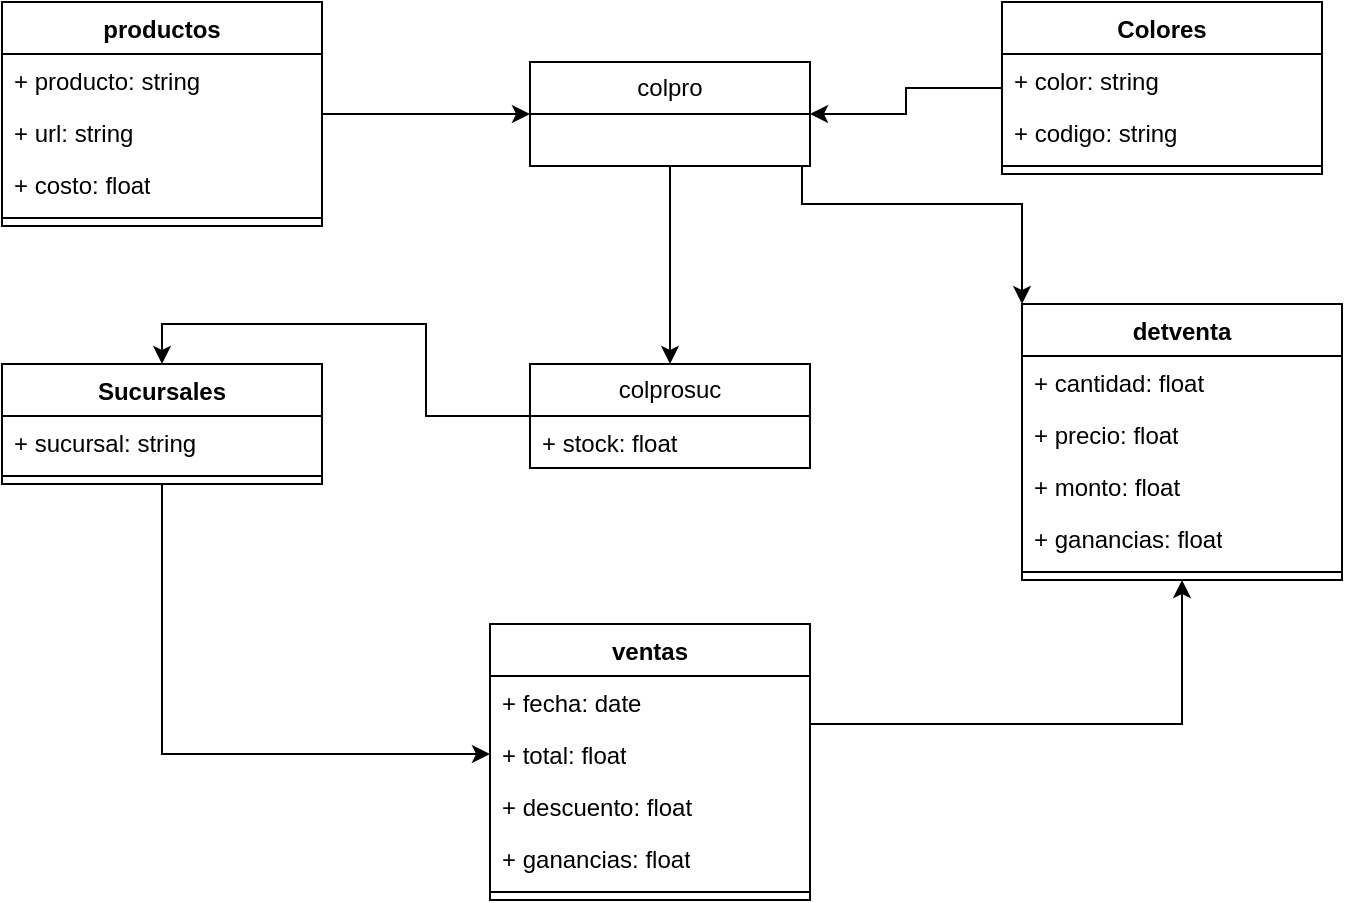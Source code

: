 <mxfile version="28.0.6">
  <diagram name="Página-1" id="yrEQiUfCJB0dj0Ck-jSb">
    <mxGraphModel dx="426" dy="504" grid="1" gridSize="10" guides="1" tooltips="1" connect="1" arrows="1" fold="1" page="1" pageScale="1" pageWidth="827" pageHeight="1169" math="0" shadow="0">
      <root>
        <mxCell id="0" />
        <mxCell id="1" parent="0" />
        <mxCell id="V-MaUpo9ttf3oiVwxcNZ-21" style="edgeStyle=orthogonalEdgeStyle;rounded=0;orthogonalLoop=1;jettySize=auto;html=1;entryX=0;entryY=0.5;entryDx=0;entryDy=0;" edge="1" parent="1" source="V-MaUpo9ttf3oiVwxcNZ-1" target="V-MaUpo9ttf3oiVwxcNZ-17">
          <mxGeometry relative="1" as="geometry" />
        </mxCell>
        <mxCell id="V-MaUpo9ttf3oiVwxcNZ-1" value="productos" style="swimlane;fontStyle=1;align=center;verticalAlign=top;childLayout=stackLayout;horizontal=1;startSize=26;horizontalStack=0;resizeParent=1;resizeParentMax=0;resizeLast=0;collapsible=1;marginBottom=0;whiteSpace=wrap;html=1;" vertex="1" parent="1">
          <mxGeometry x="10" y="169" width="160" height="112" as="geometry" />
        </mxCell>
        <mxCell id="V-MaUpo9ttf3oiVwxcNZ-2" value="+ producto: string" style="text;strokeColor=none;fillColor=none;align=left;verticalAlign=top;spacingLeft=4;spacingRight=4;overflow=hidden;rotatable=0;points=[[0,0.5],[1,0.5]];portConstraint=eastwest;whiteSpace=wrap;html=1;" vertex="1" parent="V-MaUpo9ttf3oiVwxcNZ-1">
          <mxGeometry y="26" width="160" height="26" as="geometry" />
        </mxCell>
        <mxCell id="V-MaUpo9ttf3oiVwxcNZ-40" value="+ url: string" style="text;strokeColor=none;fillColor=none;align=left;verticalAlign=top;spacingLeft=4;spacingRight=4;overflow=hidden;rotatable=0;points=[[0,0.5],[1,0.5]];portConstraint=eastwest;whiteSpace=wrap;html=1;" vertex="1" parent="V-MaUpo9ttf3oiVwxcNZ-1">
          <mxGeometry y="52" width="160" height="26" as="geometry" />
        </mxCell>
        <mxCell id="V-MaUpo9ttf3oiVwxcNZ-5" value="+ costo: float" style="text;strokeColor=none;fillColor=none;align=left;verticalAlign=top;spacingLeft=4;spacingRight=4;overflow=hidden;rotatable=0;points=[[0,0.5],[1,0.5]];portConstraint=eastwest;whiteSpace=wrap;html=1;" vertex="1" parent="V-MaUpo9ttf3oiVwxcNZ-1">
          <mxGeometry y="78" width="160" height="26" as="geometry" />
        </mxCell>
        <mxCell id="V-MaUpo9ttf3oiVwxcNZ-3" value="" style="line;strokeWidth=1;fillColor=none;align=left;verticalAlign=middle;spacingTop=-1;spacingLeft=3;spacingRight=3;rotatable=0;labelPosition=right;points=[];portConstraint=eastwest;strokeColor=inherit;" vertex="1" parent="V-MaUpo9ttf3oiVwxcNZ-1">
          <mxGeometry y="104" width="160" height="8" as="geometry" />
        </mxCell>
        <mxCell id="V-MaUpo9ttf3oiVwxcNZ-22" style="edgeStyle=orthogonalEdgeStyle;rounded=0;orthogonalLoop=1;jettySize=auto;html=1;entryX=1;entryY=0.5;entryDx=0;entryDy=0;" edge="1" parent="1" source="V-MaUpo9ttf3oiVwxcNZ-6" target="V-MaUpo9ttf3oiVwxcNZ-17">
          <mxGeometry relative="1" as="geometry" />
        </mxCell>
        <mxCell id="V-MaUpo9ttf3oiVwxcNZ-6" value="Colores" style="swimlane;fontStyle=1;align=center;verticalAlign=top;childLayout=stackLayout;horizontal=1;startSize=26;horizontalStack=0;resizeParent=1;resizeParentMax=0;resizeLast=0;collapsible=1;marginBottom=0;whiteSpace=wrap;html=1;" vertex="1" parent="1">
          <mxGeometry x="510" y="169" width="160" height="86" as="geometry" />
        </mxCell>
        <mxCell id="V-MaUpo9ttf3oiVwxcNZ-7" value="+ color: string" style="text;strokeColor=none;fillColor=none;align=left;verticalAlign=top;spacingLeft=4;spacingRight=4;overflow=hidden;rotatable=0;points=[[0,0.5],[1,0.5]];portConstraint=eastwest;whiteSpace=wrap;html=1;" vertex="1" parent="V-MaUpo9ttf3oiVwxcNZ-6">
          <mxGeometry y="26" width="160" height="26" as="geometry" />
        </mxCell>
        <mxCell id="V-MaUpo9ttf3oiVwxcNZ-10" value="+ codigo: string" style="text;strokeColor=none;fillColor=none;align=left;verticalAlign=top;spacingLeft=4;spacingRight=4;overflow=hidden;rotatable=0;points=[[0,0.5],[1,0.5]];portConstraint=eastwest;whiteSpace=wrap;html=1;" vertex="1" parent="V-MaUpo9ttf3oiVwxcNZ-6">
          <mxGeometry y="52" width="160" height="26" as="geometry" />
        </mxCell>
        <mxCell id="V-MaUpo9ttf3oiVwxcNZ-8" value="" style="line;strokeWidth=1;fillColor=none;align=left;verticalAlign=middle;spacingTop=-1;spacingLeft=3;spacingRight=3;rotatable=0;labelPosition=right;points=[];portConstraint=eastwest;strokeColor=inherit;" vertex="1" parent="V-MaUpo9ttf3oiVwxcNZ-6">
          <mxGeometry y="78" width="160" height="8" as="geometry" />
        </mxCell>
        <mxCell id="V-MaUpo9ttf3oiVwxcNZ-31" style="edgeStyle=orthogonalEdgeStyle;rounded=0;orthogonalLoop=1;jettySize=auto;html=1;entryX=0.5;entryY=0;entryDx=0;entryDy=0;" edge="1" parent="1" source="V-MaUpo9ttf3oiVwxcNZ-17" target="V-MaUpo9ttf3oiVwxcNZ-27">
          <mxGeometry relative="1" as="geometry" />
        </mxCell>
        <mxCell id="V-MaUpo9ttf3oiVwxcNZ-48" style="edgeStyle=orthogonalEdgeStyle;rounded=0;orthogonalLoop=1;jettySize=auto;html=1;entryX=0;entryY=0;entryDx=0;entryDy=0;" edge="1" parent="1" source="V-MaUpo9ttf3oiVwxcNZ-17" target="V-MaUpo9ttf3oiVwxcNZ-41">
          <mxGeometry relative="1" as="geometry">
            <Array as="points">
              <mxPoint x="410" y="270" />
              <mxPoint x="520" y="270" />
            </Array>
          </mxGeometry>
        </mxCell>
        <mxCell id="V-MaUpo9ttf3oiVwxcNZ-17" value="colpro" style="swimlane;fontStyle=0;childLayout=stackLayout;horizontal=1;startSize=26;fillColor=none;horizontalStack=0;resizeParent=1;resizeParentMax=0;resizeLast=0;collapsible=1;marginBottom=0;whiteSpace=wrap;html=1;" vertex="1" parent="1">
          <mxGeometry x="274" y="199" width="140" height="52" as="geometry" />
        </mxCell>
        <mxCell id="V-MaUpo9ttf3oiVwxcNZ-49" style="edgeStyle=orthogonalEdgeStyle;rounded=0;orthogonalLoop=1;jettySize=auto;html=1;entryX=0;entryY=0.5;entryDx=0;entryDy=0;" edge="1" parent="1" source="V-MaUpo9ttf3oiVwxcNZ-23" target="V-MaUpo9ttf3oiVwxcNZ-38">
          <mxGeometry relative="1" as="geometry" />
        </mxCell>
        <mxCell id="V-MaUpo9ttf3oiVwxcNZ-23" value="Sucursales" style="swimlane;fontStyle=1;align=center;verticalAlign=top;childLayout=stackLayout;horizontal=1;startSize=26;horizontalStack=0;resizeParent=1;resizeParentMax=0;resizeLast=0;collapsible=1;marginBottom=0;whiteSpace=wrap;html=1;" vertex="1" parent="1">
          <mxGeometry x="10" y="350" width="160" height="60" as="geometry" />
        </mxCell>
        <mxCell id="V-MaUpo9ttf3oiVwxcNZ-24" value="+ sucursal: string" style="text;strokeColor=none;fillColor=none;align=left;verticalAlign=top;spacingLeft=4;spacingRight=4;overflow=hidden;rotatable=0;points=[[0,0.5],[1,0.5]];portConstraint=eastwest;whiteSpace=wrap;html=1;" vertex="1" parent="V-MaUpo9ttf3oiVwxcNZ-23">
          <mxGeometry y="26" width="160" height="26" as="geometry" />
        </mxCell>
        <mxCell id="V-MaUpo9ttf3oiVwxcNZ-25" value="" style="line;strokeWidth=1;fillColor=none;align=left;verticalAlign=middle;spacingTop=-1;spacingLeft=3;spacingRight=3;rotatable=0;labelPosition=right;points=[];portConstraint=eastwest;strokeColor=inherit;" vertex="1" parent="V-MaUpo9ttf3oiVwxcNZ-23">
          <mxGeometry y="52" width="160" height="8" as="geometry" />
        </mxCell>
        <mxCell id="V-MaUpo9ttf3oiVwxcNZ-32" style="edgeStyle=orthogonalEdgeStyle;rounded=0;orthogonalLoop=1;jettySize=auto;html=1;entryX=0.5;entryY=0;entryDx=0;entryDy=0;" edge="1" parent="1" source="V-MaUpo9ttf3oiVwxcNZ-27" target="V-MaUpo9ttf3oiVwxcNZ-23">
          <mxGeometry relative="1" as="geometry" />
        </mxCell>
        <mxCell id="V-MaUpo9ttf3oiVwxcNZ-27" value="colprosuc" style="swimlane;fontStyle=0;childLayout=stackLayout;horizontal=1;startSize=26;fillColor=none;horizontalStack=0;resizeParent=1;resizeParentMax=0;resizeLast=0;collapsible=1;marginBottom=0;whiteSpace=wrap;html=1;" vertex="1" parent="1">
          <mxGeometry x="274" y="350" width="140" height="52" as="geometry" />
        </mxCell>
        <mxCell id="V-MaUpo9ttf3oiVwxcNZ-28" value="+ stock: float" style="text;strokeColor=none;fillColor=none;align=left;verticalAlign=top;spacingLeft=4;spacingRight=4;overflow=hidden;rotatable=0;points=[[0,0.5],[1,0.5]];portConstraint=eastwest;whiteSpace=wrap;html=1;" vertex="1" parent="V-MaUpo9ttf3oiVwxcNZ-27">
          <mxGeometry y="26" width="140" height="26" as="geometry" />
        </mxCell>
        <mxCell id="V-MaUpo9ttf3oiVwxcNZ-50" style="edgeStyle=orthogonalEdgeStyle;rounded=0;orthogonalLoop=1;jettySize=auto;html=1;entryX=0.5;entryY=1;entryDx=0;entryDy=0;entryPerimeter=0;" edge="1" parent="1" source="V-MaUpo9ttf3oiVwxcNZ-33" target="V-MaUpo9ttf3oiVwxcNZ-43">
          <mxGeometry relative="1" as="geometry">
            <mxPoint x="600" y="470" as="targetPoint" />
            <Array as="points">
              <mxPoint x="600" y="530" />
            </Array>
          </mxGeometry>
        </mxCell>
        <mxCell id="V-MaUpo9ttf3oiVwxcNZ-33" value="ventas" style="swimlane;fontStyle=1;align=center;verticalAlign=top;childLayout=stackLayout;horizontal=1;startSize=26;horizontalStack=0;resizeParent=1;resizeParentMax=0;resizeLast=0;collapsible=1;marginBottom=0;whiteSpace=wrap;html=1;" vertex="1" parent="1">
          <mxGeometry x="254" y="480" width="160" height="138" as="geometry" />
        </mxCell>
        <mxCell id="V-MaUpo9ttf3oiVwxcNZ-34" value="+ fecha: date" style="text;strokeColor=none;fillColor=none;align=left;verticalAlign=top;spacingLeft=4;spacingRight=4;overflow=hidden;rotatable=0;points=[[0,0.5],[1,0.5]];portConstraint=eastwest;whiteSpace=wrap;html=1;" vertex="1" parent="V-MaUpo9ttf3oiVwxcNZ-33">
          <mxGeometry y="26" width="160" height="26" as="geometry" />
        </mxCell>
        <mxCell id="V-MaUpo9ttf3oiVwxcNZ-38" value="+ total: float" style="text;strokeColor=none;fillColor=none;align=left;verticalAlign=top;spacingLeft=4;spacingRight=4;overflow=hidden;rotatable=0;points=[[0,0.5],[1,0.5]];portConstraint=eastwest;whiteSpace=wrap;html=1;" vertex="1" parent="V-MaUpo9ttf3oiVwxcNZ-33">
          <mxGeometry y="52" width="160" height="26" as="geometry" />
        </mxCell>
        <mxCell id="V-MaUpo9ttf3oiVwxcNZ-39" value="+ descuento: float" style="text;strokeColor=none;fillColor=none;align=left;verticalAlign=top;spacingLeft=4;spacingRight=4;overflow=hidden;rotatable=0;points=[[0,0.5],[1,0.5]];portConstraint=eastwest;whiteSpace=wrap;html=1;" vertex="1" parent="V-MaUpo9ttf3oiVwxcNZ-33">
          <mxGeometry y="78" width="160" height="26" as="geometry" />
        </mxCell>
        <mxCell id="V-MaUpo9ttf3oiVwxcNZ-37" value="+ ganancias: float" style="text;strokeColor=none;fillColor=none;align=left;verticalAlign=top;spacingLeft=4;spacingRight=4;overflow=hidden;rotatable=0;points=[[0,0.5],[1,0.5]];portConstraint=eastwest;whiteSpace=wrap;html=1;" vertex="1" parent="V-MaUpo9ttf3oiVwxcNZ-33">
          <mxGeometry y="104" width="160" height="26" as="geometry" />
        </mxCell>
        <mxCell id="V-MaUpo9ttf3oiVwxcNZ-35" value="" style="line;strokeWidth=1;fillColor=none;align=left;verticalAlign=middle;spacingTop=-1;spacingLeft=3;spacingRight=3;rotatable=0;labelPosition=right;points=[];portConstraint=eastwest;strokeColor=inherit;" vertex="1" parent="V-MaUpo9ttf3oiVwxcNZ-33">
          <mxGeometry y="130" width="160" height="8" as="geometry" />
        </mxCell>
        <mxCell id="V-MaUpo9ttf3oiVwxcNZ-41" value="detventa" style="swimlane;fontStyle=1;align=center;verticalAlign=top;childLayout=stackLayout;horizontal=1;startSize=26;horizontalStack=0;resizeParent=1;resizeParentMax=0;resizeLast=0;collapsible=1;marginBottom=0;whiteSpace=wrap;html=1;" vertex="1" parent="1">
          <mxGeometry x="520" y="320" width="160" height="138" as="geometry" />
        </mxCell>
        <mxCell id="V-MaUpo9ttf3oiVwxcNZ-45" value="+ cantidad: float" style="text;strokeColor=none;fillColor=none;align=left;verticalAlign=top;spacingLeft=4;spacingRight=4;overflow=hidden;rotatable=0;points=[[0,0.5],[1,0.5]];portConstraint=eastwest;whiteSpace=wrap;html=1;" vertex="1" parent="V-MaUpo9ttf3oiVwxcNZ-41">
          <mxGeometry y="26" width="160" height="26" as="geometry" />
        </mxCell>
        <mxCell id="V-MaUpo9ttf3oiVwxcNZ-42" value="+ precio: float" style="text;strokeColor=none;fillColor=none;align=left;verticalAlign=top;spacingLeft=4;spacingRight=4;overflow=hidden;rotatable=0;points=[[0,0.5],[1,0.5]];portConstraint=eastwest;whiteSpace=wrap;html=1;" vertex="1" parent="V-MaUpo9ttf3oiVwxcNZ-41">
          <mxGeometry y="52" width="160" height="26" as="geometry" />
        </mxCell>
        <mxCell id="V-MaUpo9ttf3oiVwxcNZ-47" value="+ monto: float" style="text;strokeColor=none;fillColor=none;align=left;verticalAlign=top;spacingLeft=4;spacingRight=4;overflow=hidden;rotatable=0;points=[[0,0.5],[1,0.5]];portConstraint=eastwest;whiteSpace=wrap;html=1;" vertex="1" parent="V-MaUpo9ttf3oiVwxcNZ-41">
          <mxGeometry y="78" width="160" height="26" as="geometry" />
        </mxCell>
        <mxCell id="V-MaUpo9ttf3oiVwxcNZ-46" value="+ ganancias: float" style="text;strokeColor=none;fillColor=none;align=left;verticalAlign=top;spacingLeft=4;spacingRight=4;overflow=hidden;rotatable=0;points=[[0,0.5],[1,0.5]];portConstraint=eastwest;whiteSpace=wrap;html=1;" vertex="1" parent="V-MaUpo9ttf3oiVwxcNZ-41">
          <mxGeometry y="104" width="160" height="26" as="geometry" />
        </mxCell>
        <mxCell id="V-MaUpo9ttf3oiVwxcNZ-43" value="" style="line;strokeWidth=1;fillColor=none;align=left;verticalAlign=middle;spacingTop=-1;spacingLeft=3;spacingRight=3;rotatable=0;labelPosition=right;points=[];portConstraint=eastwest;strokeColor=inherit;" vertex="1" parent="V-MaUpo9ttf3oiVwxcNZ-41">
          <mxGeometry y="130" width="160" height="8" as="geometry" />
        </mxCell>
      </root>
    </mxGraphModel>
  </diagram>
</mxfile>
